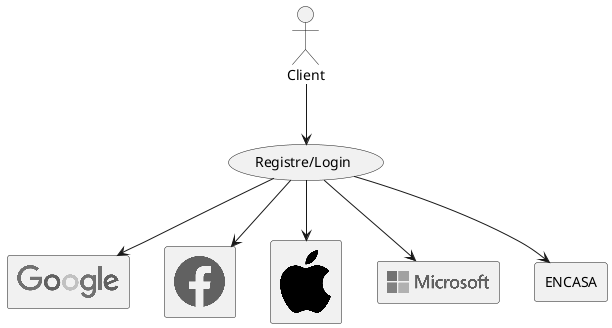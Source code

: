 @startuml
!include <logos/google.puml>
!include <logos/facebook.puml>
!include <logos/apple.puml>
!include <logos/microsoft.puml>

rectangle "<$google>" as g
rectangle "<$facebook>" as f
rectangle "<$apple>" as  a
rectangle "<$microsoft>" as m
rectangle "ENCASA" as e  

actor Client 

Client --> (Registre/Login)
(Registre/Login) --> g 
(Registre/Login) --> a
(Registre/Login) --> f 
(Registre/Login) --> m 
(Registre/Login) --> e 



@enduml
